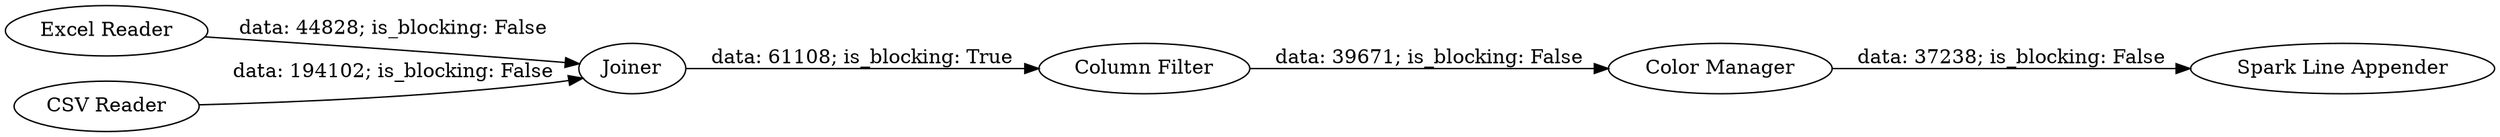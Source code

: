digraph {
	"2801127787134762669_3" [label=Joiner]
	"2801127787134762669_2" [label="Excel Reader"]
	"2801127787134762669_6" [label="Spark Line Appender"]
	"2801127787134762669_4" [label="Column Filter"]
	"2801127787134762669_1" [label="CSV Reader"]
	"2801127787134762669_5" [label="Color Manager"]
	"2801127787134762669_4" -> "2801127787134762669_5" [label="data: 39671; is_blocking: False"]
	"2801127787134762669_3" -> "2801127787134762669_4" [label="data: 61108; is_blocking: True"]
	"2801127787134762669_5" -> "2801127787134762669_6" [label="data: 37238; is_blocking: False"]
	"2801127787134762669_1" -> "2801127787134762669_3" [label="data: 194102; is_blocking: False"]
	"2801127787134762669_2" -> "2801127787134762669_3" [label="data: 44828; is_blocking: False"]
	rankdir=LR
}
